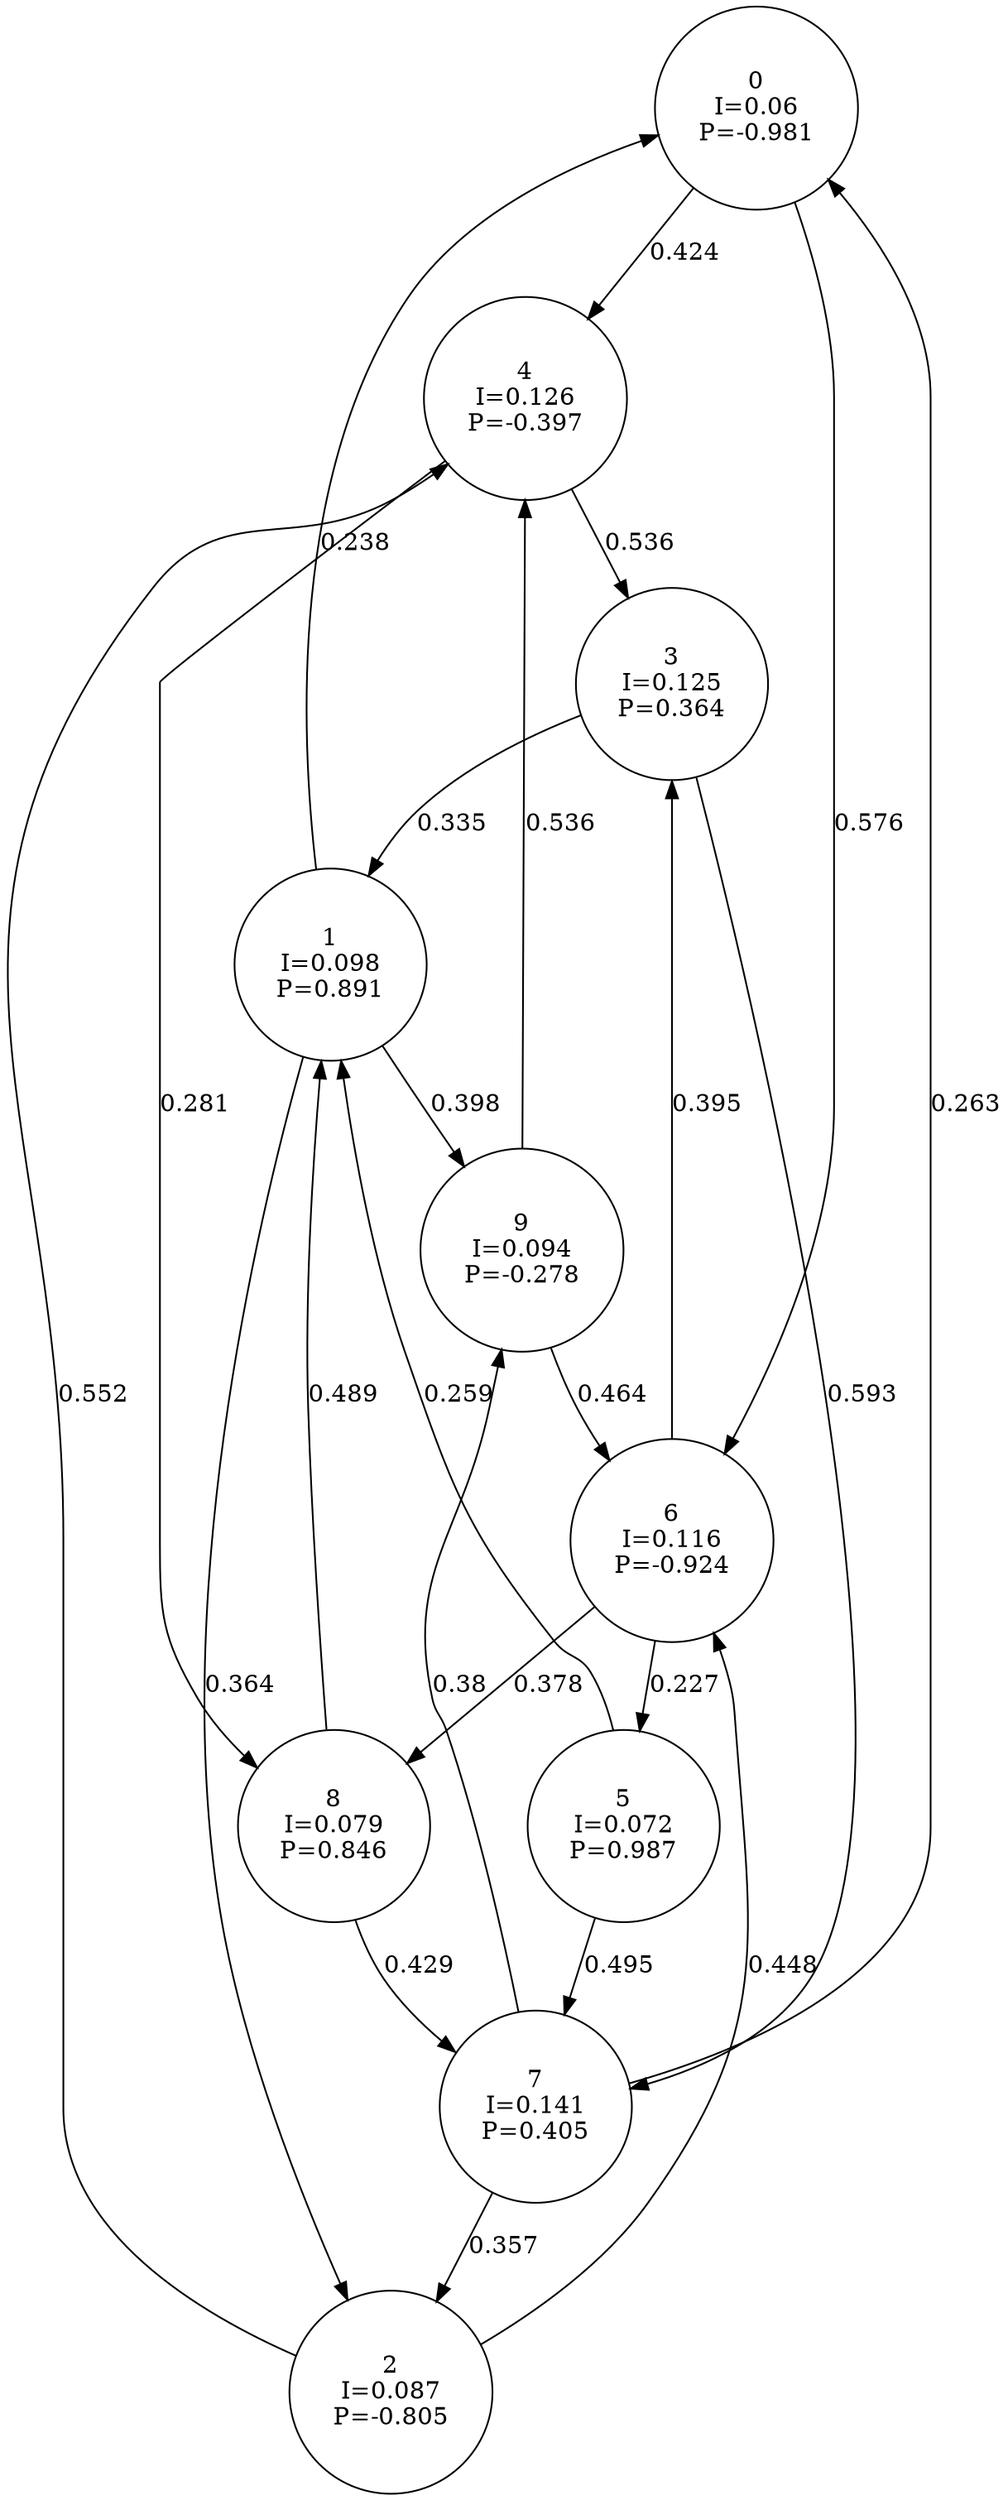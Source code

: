 digraph a {
0 [shape=circle, label="0\nI=0.06\nP=-0.981"];
	0 -> 4 [label="0.424"];
	0 -> 6 [label="0.576"];
1 [shape=circle, label="1\nI=0.098\nP=0.891"];
	1 -> 0 [label="0.238"];
	1 -> 2 [label="0.364"];
	1 -> 9 [label="0.398"];
2 [shape=circle, label="2\nI=0.087\nP=-0.805"];
	2 -> 4 [label="0.552"];
	2 -> 6 [label="0.448"];
3 [shape=circle, label="3\nI=0.125\nP=0.364"];
	3 -> 1 [label="0.335"];
	3 -> 7 [label="0.593"];
4 [shape=circle, label="4\nI=0.126\nP=-0.397"];
	4 -> 3 [label="0.536"];
	4 -> 8 [label="0.281"];
5 [shape=circle, label="5\nI=0.072\nP=0.987"];
	5 -> 1 [label="0.259"];
	5 -> 7 [label="0.495"];
6 [shape=circle, label="6\nI=0.116\nP=-0.924"];
	6 -> 3 [label="0.395"];
	6 -> 5 [label="0.227"];
	6 -> 8 [label="0.378"];
7 [shape=circle, label="7\nI=0.141\nP=0.405"];
	7 -> 0 [label="0.263"];
	7 -> 2 [label="0.357"];
	7 -> 9 [label="0.38"];
8 [shape=circle, label="8\nI=0.079\nP=0.846"];
	8 -> 1 [label="0.489"];
	8 -> 7 [label="0.429"];
9 [shape=circle, label="9\nI=0.094\nP=-0.278"];
	9 -> 4 [label="0.536"];
	9 -> 6 [label="0.464"];
}